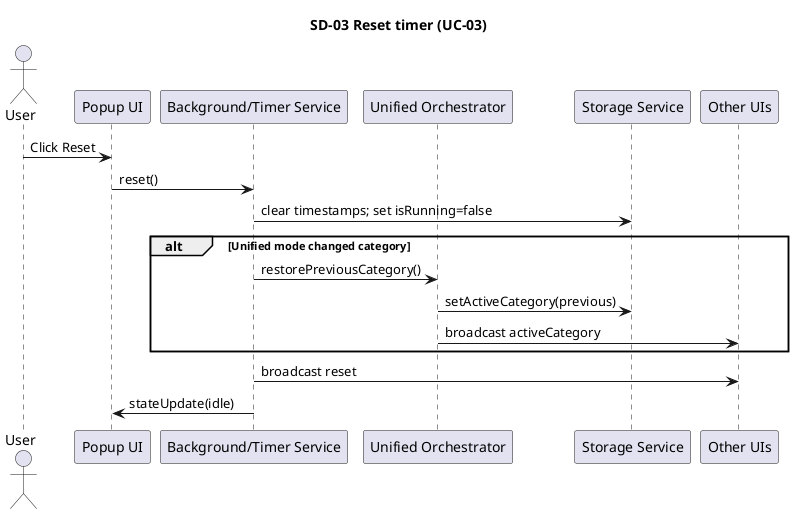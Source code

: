 @startuml
title SD-03 Reset timer (UC-03)
actor User
participant "Popup UI" as Popup
participant "Background/Timer Service" as Timer
participant "Unified Orchestrator" as Orchestrator
participant "Storage Service" as Storage

User -> Popup: Click Reset
Popup -> Timer: reset()
Timer -> Storage: clear timestamps; set isRunning=false
alt Unified mode changed category
  Timer -> Orchestrator: restorePreviousCategory()
  Orchestrator -> Storage: setActiveCategory(previous)
  Orchestrator -> "Other UIs" as UIs: broadcast activeCategory
end
Timer -> "Other UIs" as UIs: broadcast reset
Timer -> Popup: stateUpdate(idle)
@enduml

